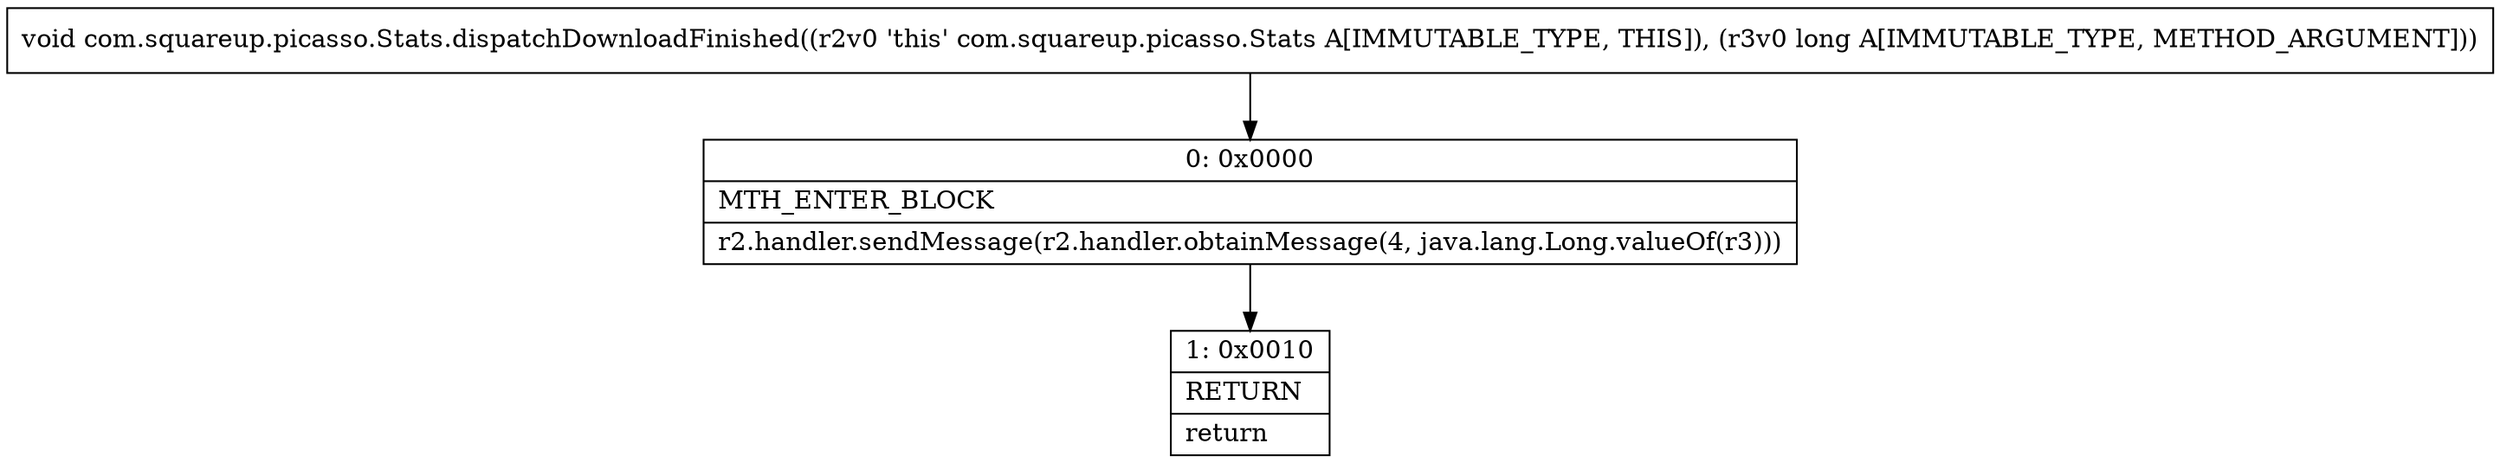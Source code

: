 digraph "CFG forcom.squareup.picasso.Stats.dispatchDownloadFinished(J)V" {
Node_0 [shape=record,label="{0\:\ 0x0000|MTH_ENTER_BLOCK\l|r2.handler.sendMessage(r2.handler.obtainMessage(4, java.lang.Long.valueOf(r3)))\l}"];
Node_1 [shape=record,label="{1\:\ 0x0010|RETURN\l|return\l}"];
MethodNode[shape=record,label="{void com.squareup.picasso.Stats.dispatchDownloadFinished((r2v0 'this' com.squareup.picasso.Stats A[IMMUTABLE_TYPE, THIS]), (r3v0 long A[IMMUTABLE_TYPE, METHOD_ARGUMENT])) }"];
MethodNode -> Node_0;
Node_0 -> Node_1;
}

